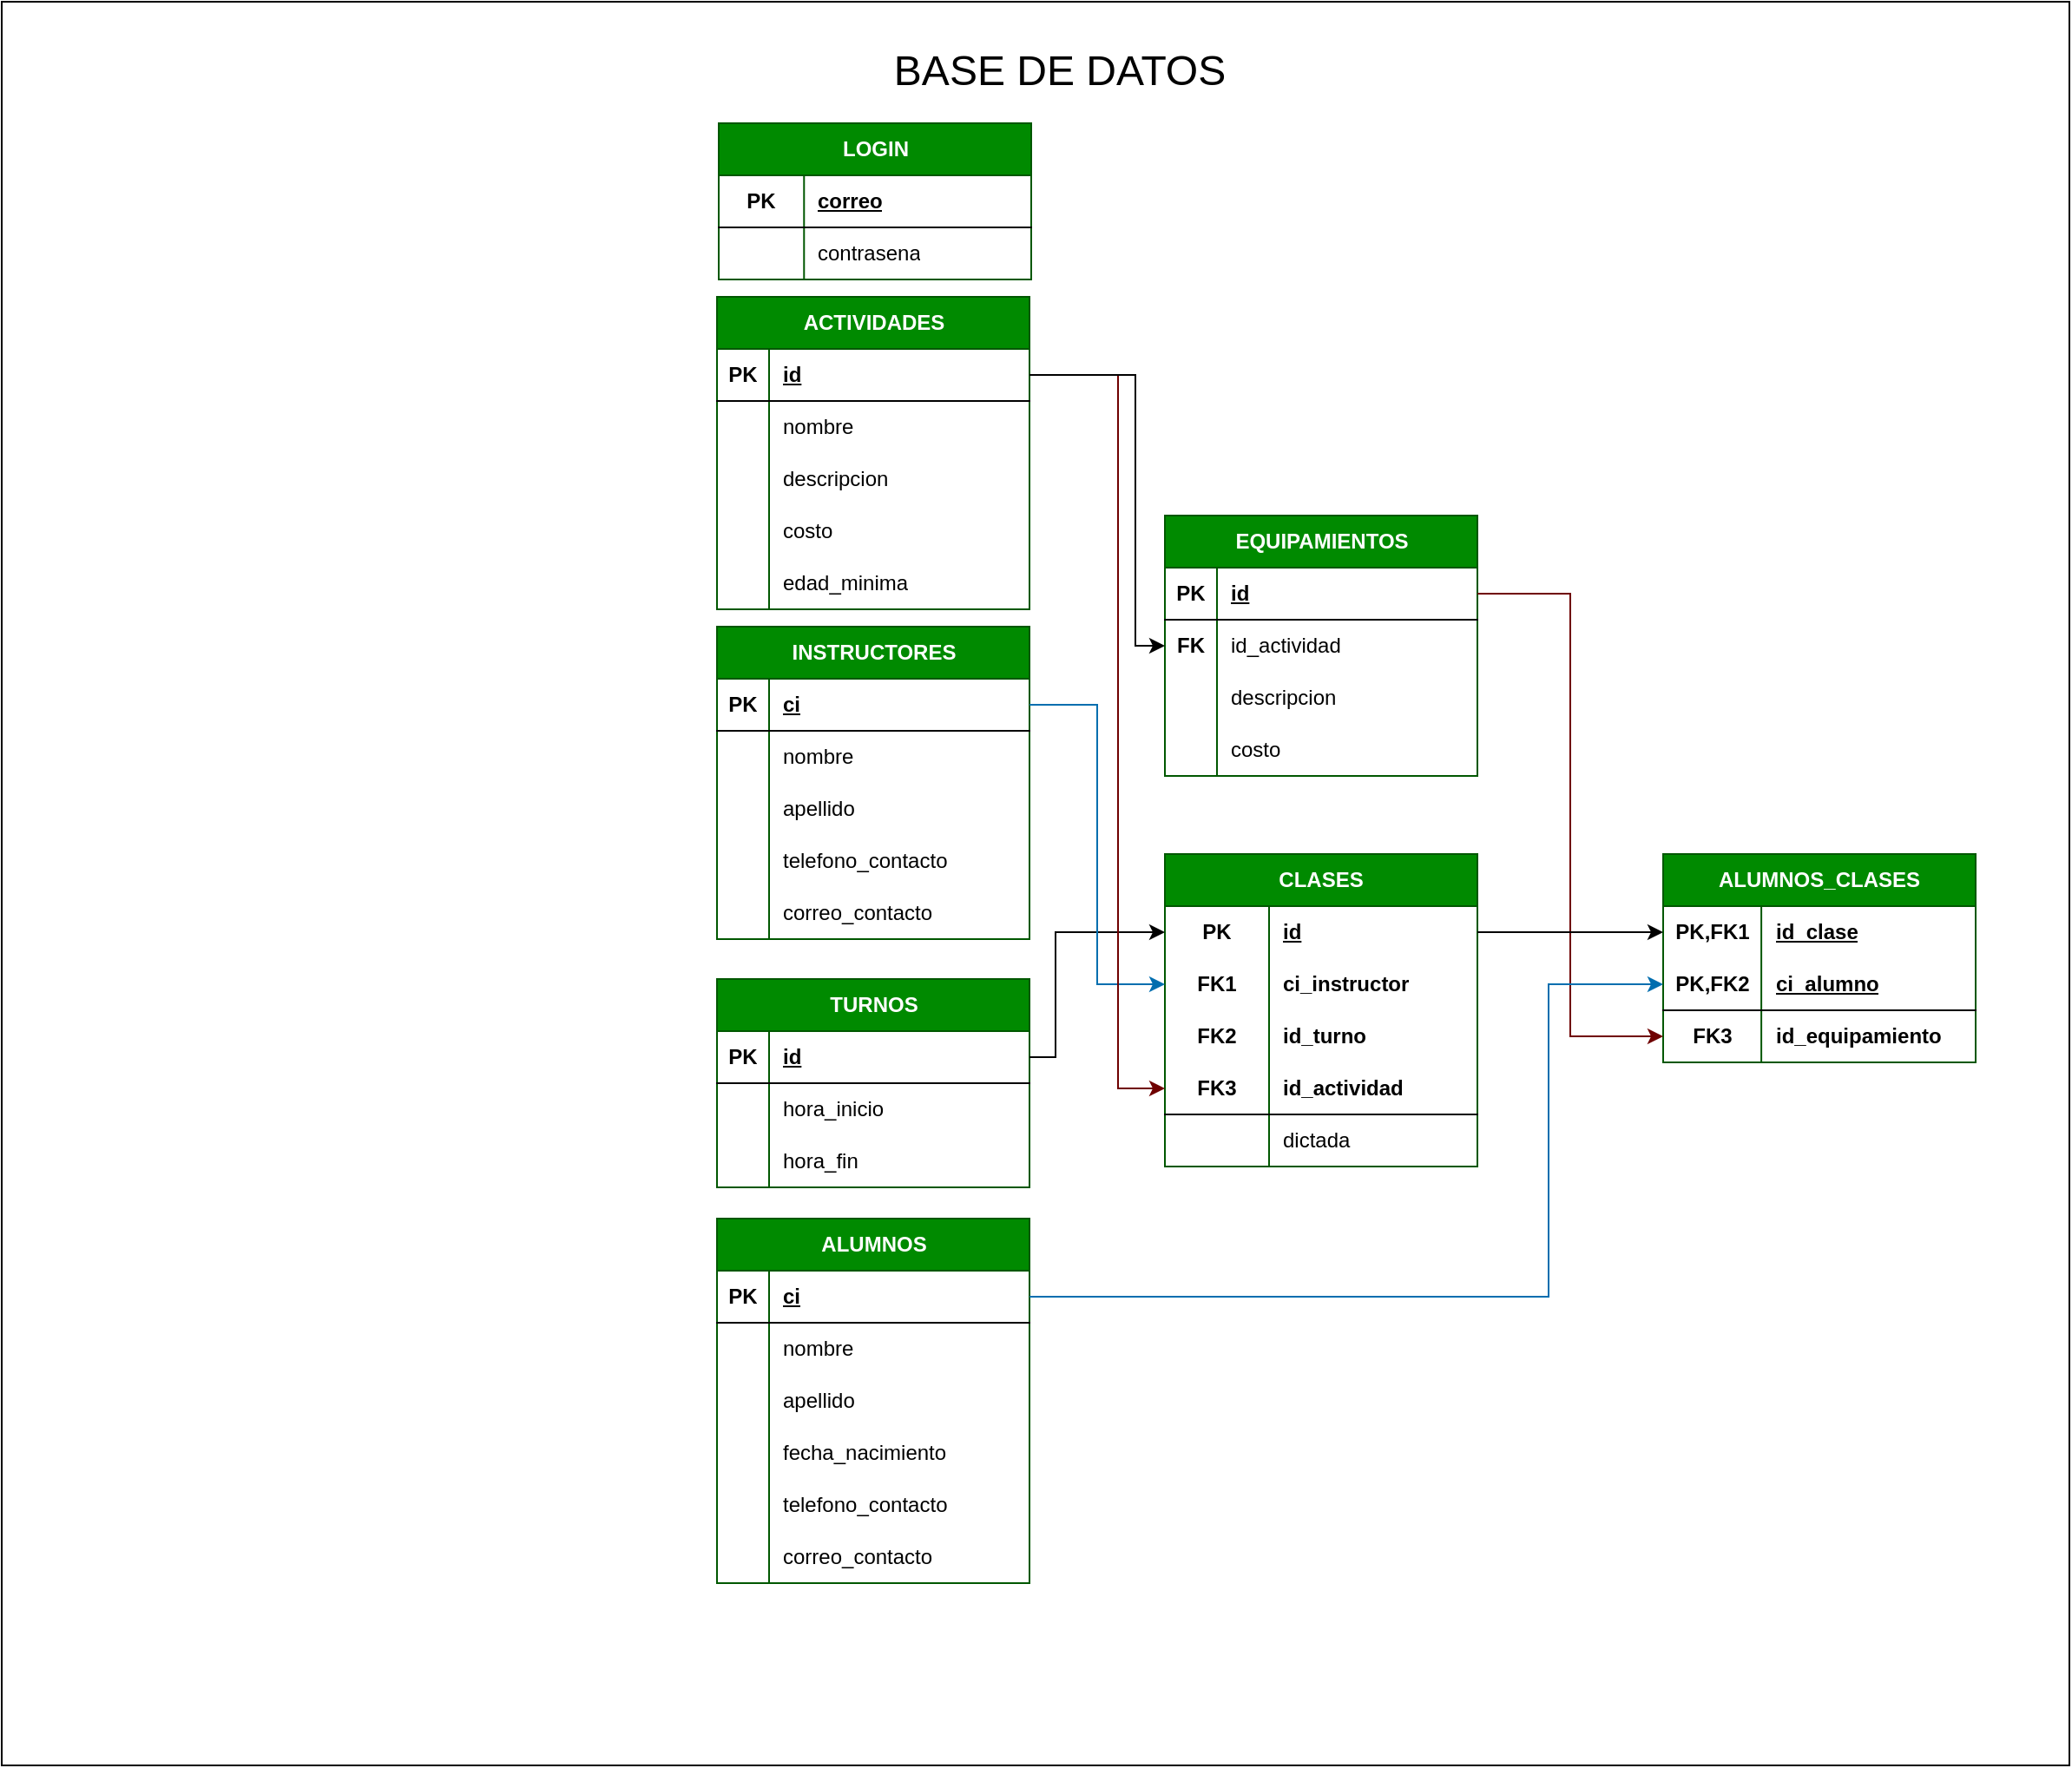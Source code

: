 <mxfile>
    <diagram name="Page-1" id="Xd-5JePIro4uEgL6WjRK">
        <mxGraphModel dx="2088" dy="1680" grid="0" gridSize="10" guides="1" tooltips="1" connect="1" arrows="1" fold="1" page="1" pageScale="1" pageWidth="827" pageHeight="1169" math="0" shadow="0">
            <root>
                <mxCell id="0"/>
                <mxCell id="1" parent="0"/>
                <mxCell id="ANboZR5AWPuxjpUXuJes-180" value="" style="verticalLabelPosition=bottom;verticalAlign=top;html=1;shape=mxgraph.basic.rect;fillColor2=none;strokeWidth=1;size=20;indent=5;fillColor=none;" parent="1" vertex="1">
                    <mxGeometry x="-378" y="-3" width="1191" height="1016" as="geometry"/>
                </mxCell>
                <mxCell id="ANboZR5AWPuxjpUXuJes-2" value="LOGIN" style="shape=table;startSize=30;container=1;collapsible=1;childLayout=tableLayout;fixedRows=1;rowLines=0;fontStyle=1;align=center;resizeLast=1;html=1;labelBackgroundColor=none;fillColor=#008a00;fontColor=#ffffff;strokeColor=#005700;" parent="1" vertex="1">
                    <mxGeometry x="35" y="67" width="180" height="90" as="geometry"/>
                </mxCell>
                <mxCell id="ANboZR5AWPuxjpUXuJes-3" value="" style="shape=tableRow;horizontal=0;startSize=0;swimlaneHead=0;swimlaneBody=0;fillColor=none;collapsible=0;dropTarget=0;points=[[0,0.5],[1,0.5]];portConstraint=eastwest;top=0;left=0;right=0;bottom=1;labelBackgroundColor=none;" parent="ANboZR5AWPuxjpUXuJes-2" vertex="1">
                    <mxGeometry y="30" width="180" height="30" as="geometry"/>
                </mxCell>
                <mxCell id="ANboZR5AWPuxjpUXuJes-4" value="PK" style="shape=partialRectangle;connectable=0;fillColor=none;top=0;left=0;bottom=0;right=0;fontStyle=1;overflow=hidden;whiteSpace=wrap;html=1;labelBackgroundColor=none;" parent="ANboZR5AWPuxjpUXuJes-3" vertex="1">
                    <mxGeometry width="49.141" height="30" as="geometry">
                        <mxRectangle width="49.141" height="30" as="alternateBounds"/>
                    </mxGeometry>
                </mxCell>
                <mxCell id="ANboZR5AWPuxjpUXuJes-5" value="correo" style="shape=partialRectangle;connectable=0;fillColor=none;top=0;left=0;bottom=0;right=0;align=left;spacingLeft=6;fontStyle=5;overflow=hidden;whiteSpace=wrap;html=1;labelBackgroundColor=none;" parent="ANboZR5AWPuxjpUXuJes-3" vertex="1">
                    <mxGeometry x="49.141" width="130.859" height="30" as="geometry">
                        <mxRectangle width="130.859" height="30" as="alternateBounds"/>
                    </mxGeometry>
                </mxCell>
                <mxCell id="ANboZR5AWPuxjpUXuJes-6" value="" style="shape=tableRow;horizontal=0;startSize=0;swimlaneHead=0;swimlaneBody=0;fillColor=none;collapsible=0;dropTarget=0;points=[[0,0.5],[1,0.5]];portConstraint=eastwest;top=0;left=0;right=0;bottom=0;labelBackgroundColor=none;" parent="ANboZR5AWPuxjpUXuJes-2" vertex="1">
                    <mxGeometry y="60" width="180" height="30" as="geometry"/>
                </mxCell>
                <mxCell id="ANboZR5AWPuxjpUXuJes-7" value="" style="shape=partialRectangle;connectable=0;fillColor=none;top=0;left=0;bottom=0;right=0;editable=1;overflow=hidden;whiteSpace=wrap;html=1;labelBackgroundColor=none;" parent="ANboZR5AWPuxjpUXuJes-6" vertex="1">
                    <mxGeometry width="49.141" height="30" as="geometry">
                        <mxRectangle width="49.141" height="30" as="alternateBounds"/>
                    </mxGeometry>
                </mxCell>
                <mxCell id="ANboZR5AWPuxjpUXuJes-8" value="contrasena" style="shape=partialRectangle;connectable=0;fillColor=none;top=0;left=0;bottom=0;right=0;align=left;spacingLeft=6;overflow=hidden;whiteSpace=wrap;html=1;labelBackgroundColor=none;" parent="ANboZR5AWPuxjpUXuJes-6" vertex="1">
                    <mxGeometry x="49.141" width="130.859" height="30" as="geometry">
                        <mxRectangle width="130.859" height="30" as="alternateBounds"/>
                    </mxGeometry>
                </mxCell>
                <mxCell id="ANboZR5AWPuxjpUXuJes-28" value="ACTIVIDADES" style="shape=table;startSize=30;container=1;collapsible=1;childLayout=tableLayout;fixedRows=1;rowLines=0;fontStyle=1;align=center;resizeLast=1;html=1;labelBackgroundColor=none;fillColor=#008a00;fontColor=#ffffff;strokeColor=#005700;" parent="1" vertex="1">
                    <mxGeometry x="34" y="167" width="180" height="180" as="geometry"/>
                </mxCell>
                <mxCell id="ANboZR5AWPuxjpUXuJes-29" value="" style="shape=tableRow;horizontal=0;startSize=0;swimlaneHead=0;swimlaneBody=0;fillColor=none;collapsible=0;dropTarget=0;points=[[0,0.5],[1,0.5]];portConstraint=eastwest;top=0;left=0;right=0;bottom=1;labelBackgroundColor=none;" parent="ANboZR5AWPuxjpUXuJes-28" vertex="1">
                    <mxGeometry y="30" width="180" height="30" as="geometry"/>
                </mxCell>
                <mxCell id="ANboZR5AWPuxjpUXuJes-30" value="PK" style="shape=partialRectangle;connectable=0;fillColor=none;top=0;left=0;bottom=0;right=0;fontStyle=1;overflow=hidden;whiteSpace=wrap;html=1;labelBackgroundColor=none;" parent="ANboZR5AWPuxjpUXuJes-29" vertex="1">
                    <mxGeometry width="30" height="30" as="geometry">
                        <mxRectangle width="30" height="30" as="alternateBounds"/>
                    </mxGeometry>
                </mxCell>
                <mxCell id="ANboZR5AWPuxjpUXuJes-31" value="id" style="shape=partialRectangle;connectable=0;fillColor=none;top=0;left=0;bottom=0;right=0;align=left;spacingLeft=6;fontStyle=5;overflow=hidden;whiteSpace=wrap;html=1;labelBackgroundColor=none;" parent="ANboZR5AWPuxjpUXuJes-29" vertex="1">
                    <mxGeometry x="30" width="150" height="30" as="geometry">
                        <mxRectangle width="150" height="30" as="alternateBounds"/>
                    </mxGeometry>
                </mxCell>
                <mxCell id="17" value="" style="shape=tableRow;horizontal=0;startSize=0;swimlaneHead=0;swimlaneBody=0;fillColor=none;collapsible=0;dropTarget=0;points=[[0,0.5],[1,0.5]];portConstraint=eastwest;top=0;left=0;right=0;bottom=0;labelBackgroundColor=none;" parent="ANboZR5AWPuxjpUXuJes-28" vertex="1">
                    <mxGeometry y="60" width="180" height="30" as="geometry"/>
                </mxCell>
                <mxCell id="18" value="" style="shape=partialRectangle;connectable=0;fillColor=none;top=0;left=0;bottom=0;right=0;editable=1;overflow=hidden;whiteSpace=wrap;html=1;labelBackgroundColor=none;" parent="17" vertex="1">
                    <mxGeometry width="30" height="30" as="geometry">
                        <mxRectangle width="30" height="30" as="alternateBounds"/>
                    </mxGeometry>
                </mxCell>
                <mxCell id="19" value="nombre" style="shape=partialRectangle;connectable=0;fillColor=none;top=0;left=0;bottom=0;right=0;align=left;spacingLeft=6;overflow=hidden;whiteSpace=wrap;html=1;labelBackgroundColor=none;" parent="17" vertex="1">
                    <mxGeometry x="30" width="150" height="30" as="geometry">
                        <mxRectangle width="150" height="30" as="alternateBounds"/>
                    </mxGeometry>
                </mxCell>
                <mxCell id="ANboZR5AWPuxjpUXuJes-32" value="" style="shape=tableRow;horizontal=0;startSize=0;swimlaneHead=0;swimlaneBody=0;fillColor=none;collapsible=0;dropTarget=0;points=[[0,0.5],[1,0.5]];portConstraint=eastwest;top=0;left=0;right=0;bottom=0;labelBackgroundColor=none;" parent="ANboZR5AWPuxjpUXuJes-28" vertex="1">
                    <mxGeometry y="90" width="180" height="30" as="geometry"/>
                </mxCell>
                <mxCell id="ANboZR5AWPuxjpUXuJes-33" value="" style="shape=partialRectangle;connectable=0;fillColor=none;top=0;left=0;bottom=0;right=0;editable=1;overflow=hidden;whiteSpace=wrap;html=1;labelBackgroundColor=none;" parent="ANboZR5AWPuxjpUXuJes-32" vertex="1">
                    <mxGeometry width="30" height="30" as="geometry">
                        <mxRectangle width="30" height="30" as="alternateBounds"/>
                    </mxGeometry>
                </mxCell>
                <mxCell id="ANboZR5AWPuxjpUXuJes-34" value="descripcion&lt;span style=&quot;white-space: pre;&quot;&gt;&#9;&lt;/span&gt;" style="shape=partialRectangle;connectable=0;fillColor=none;top=0;left=0;bottom=0;right=0;align=left;spacingLeft=6;overflow=hidden;whiteSpace=wrap;html=1;labelBackgroundColor=none;" parent="ANboZR5AWPuxjpUXuJes-32" vertex="1">
                    <mxGeometry x="30" width="150" height="30" as="geometry">
                        <mxRectangle width="150" height="30" as="alternateBounds"/>
                    </mxGeometry>
                </mxCell>
                <mxCell id="ANboZR5AWPuxjpUXuJes-35" value="" style="shape=tableRow;horizontal=0;startSize=0;swimlaneHead=0;swimlaneBody=0;fillColor=none;collapsible=0;dropTarget=0;points=[[0,0.5],[1,0.5]];portConstraint=eastwest;top=0;left=0;right=0;bottom=0;labelBackgroundColor=none;" parent="ANboZR5AWPuxjpUXuJes-28" vertex="1">
                    <mxGeometry y="120" width="180" height="30" as="geometry"/>
                </mxCell>
                <mxCell id="ANboZR5AWPuxjpUXuJes-36" value="" style="shape=partialRectangle;connectable=0;fillColor=none;top=0;left=0;bottom=0;right=0;editable=1;overflow=hidden;whiteSpace=wrap;html=1;labelBackgroundColor=none;" parent="ANboZR5AWPuxjpUXuJes-35" vertex="1">
                    <mxGeometry width="30" height="30" as="geometry">
                        <mxRectangle width="30" height="30" as="alternateBounds"/>
                    </mxGeometry>
                </mxCell>
                <mxCell id="ANboZR5AWPuxjpUXuJes-37" value="costo" style="shape=partialRectangle;connectable=0;fillColor=none;top=0;left=0;bottom=0;right=0;align=left;spacingLeft=6;overflow=hidden;whiteSpace=wrap;html=1;labelBackgroundColor=none;" parent="ANboZR5AWPuxjpUXuJes-35" vertex="1">
                    <mxGeometry x="30" width="150" height="30" as="geometry">
                        <mxRectangle width="150" height="30" as="alternateBounds"/>
                    </mxGeometry>
                </mxCell>
                <mxCell id="ANboZR5AWPuxjpUXuJes-139" style="shape=tableRow;horizontal=0;startSize=0;swimlaneHead=0;swimlaneBody=0;fillColor=none;collapsible=0;dropTarget=0;points=[[0,0.5],[1,0.5]];portConstraint=eastwest;top=0;left=0;right=0;bottom=0;labelBackgroundColor=none;" parent="ANboZR5AWPuxjpUXuJes-28" vertex="1">
                    <mxGeometry y="150" width="180" height="30" as="geometry"/>
                </mxCell>
                <mxCell id="ANboZR5AWPuxjpUXuJes-140" style="shape=partialRectangle;connectable=0;fillColor=none;top=0;left=0;bottom=0;right=0;editable=1;overflow=hidden;whiteSpace=wrap;html=1;labelBackgroundColor=none;" parent="ANboZR5AWPuxjpUXuJes-139" vertex="1">
                    <mxGeometry width="30" height="30" as="geometry">
                        <mxRectangle width="30" height="30" as="alternateBounds"/>
                    </mxGeometry>
                </mxCell>
                <mxCell id="ANboZR5AWPuxjpUXuJes-141" value="edad_minima" style="shape=partialRectangle;connectable=0;fillColor=none;top=0;left=0;bottom=0;right=0;align=left;spacingLeft=6;overflow=hidden;whiteSpace=wrap;html=1;labelBackgroundColor=none;" parent="ANboZR5AWPuxjpUXuJes-139" vertex="1">
                    <mxGeometry x="30" width="150" height="30" as="geometry">
                        <mxRectangle width="150" height="30" as="alternateBounds"/>
                    </mxGeometry>
                </mxCell>
                <mxCell id="ANboZR5AWPuxjpUXuJes-41" value="EQUIPAMIENTOS" style="shape=table;startSize=30;container=1;collapsible=1;childLayout=tableLayout;fixedRows=1;rowLines=0;fontStyle=1;align=center;resizeLast=1;html=1;labelBackgroundColor=none;fillColor=#008a00;fontColor=#ffffff;strokeColor=#005700;" parent="1" vertex="1">
                    <mxGeometry x="292" y="293" width="180" height="150" as="geometry"/>
                </mxCell>
                <mxCell id="ANboZR5AWPuxjpUXuJes-42" value="" style="shape=tableRow;horizontal=0;startSize=0;swimlaneHead=0;swimlaneBody=0;fillColor=none;collapsible=0;dropTarget=0;points=[[0,0.5],[1,0.5]];portConstraint=eastwest;top=0;left=0;right=0;bottom=1;labelBackgroundColor=none;" parent="ANboZR5AWPuxjpUXuJes-41" vertex="1">
                    <mxGeometry y="30" width="180" height="30" as="geometry"/>
                </mxCell>
                <mxCell id="ANboZR5AWPuxjpUXuJes-43" value="PK" style="shape=partialRectangle;connectable=0;fillColor=none;top=0;left=0;bottom=0;right=0;fontStyle=1;overflow=hidden;whiteSpace=wrap;html=1;labelBackgroundColor=none;" parent="ANboZR5AWPuxjpUXuJes-42" vertex="1">
                    <mxGeometry width="30" height="30" as="geometry">
                        <mxRectangle width="30" height="30" as="alternateBounds"/>
                    </mxGeometry>
                </mxCell>
                <mxCell id="ANboZR5AWPuxjpUXuJes-44" value="id" style="shape=partialRectangle;connectable=0;fillColor=none;top=0;left=0;bottom=0;right=0;align=left;spacingLeft=6;fontStyle=5;overflow=hidden;whiteSpace=wrap;html=1;labelBackgroundColor=none;" parent="ANboZR5AWPuxjpUXuJes-42" vertex="1">
                    <mxGeometry x="30" width="150" height="30" as="geometry">
                        <mxRectangle width="150" height="30" as="alternateBounds"/>
                    </mxGeometry>
                </mxCell>
                <mxCell id="ANboZR5AWPuxjpUXuJes-45" value="" style="shape=tableRow;horizontal=0;startSize=0;swimlaneHead=0;swimlaneBody=0;fillColor=none;collapsible=0;dropTarget=0;points=[[0,0.5],[1,0.5]];portConstraint=eastwest;top=0;left=0;right=0;bottom=0;labelBackgroundColor=none;" parent="ANboZR5AWPuxjpUXuJes-41" vertex="1">
                    <mxGeometry y="60" width="180" height="30" as="geometry"/>
                </mxCell>
                <mxCell id="ANboZR5AWPuxjpUXuJes-46" value="&lt;b&gt;FK&lt;/b&gt;" style="shape=partialRectangle;connectable=0;fillColor=none;top=0;left=0;bottom=0;right=0;editable=1;overflow=hidden;whiteSpace=wrap;html=1;labelBackgroundColor=none;" parent="ANboZR5AWPuxjpUXuJes-45" vertex="1">
                    <mxGeometry width="30" height="30" as="geometry">
                        <mxRectangle width="30" height="30" as="alternateBounds"/>
                    </mxGeometry>
                </mxCell>
                <mxCell id="ANboZR5AWPuxjpUXuJes-47" value="id_actividad" style="shape=partialRectangle;connectable=0;fillColor=none;top=0;left=0;bottom=0;right=0;align=left;spacingLeft=6;overflow=hidden;whiteSpace=wrap;html=1;perimeterSpacing=0;labelBackgroundColor=none;" parent="ANboZR5AWPuxjpUXuJes-45" vertex="1">
                    <mxGeometry x="30" width="150" height="30" as="geometry">
                        <mxRectangle width="150" height="30" as="alternateBounds"/>
                    </mxGeometry>
                </mxCell>
                <mxCell id="ANboZR5AWPuxjpUXuJes-48" value="" style="shape=tableRow;horizontal=0;startSize=0;swimlaneHead=0;swimlaneBody=0;fillColor=none;collapsible=0;dropTarget=0;points=[[0,0.5],[1,0.5]];portConstraint=eastwest;top=0;left=0;right=0;bottom=0;labelBackgroundColor=none;" parent="ANboZR5AWPuxjpUXuJes-41" vertex="1">
                    <mxGeometry y="90" width="180" height="30" as="geometry"/>
                </mxCell>
                <mxCell id="ANboZR5AWPuxjpUXuJes-49" value="" style="shape=partialRectangle;connectable=0;fillColor=none;top=0;left=0;bottom=0;right=0;editable=1;overflow=hidden;whiteSpace=wrap;html=1;labelBackgroundColor=none;" parent="ANboZR5AWPuxjpUXuJes-48" vertex="1">
                    <mxGeometry width="30" height="30" as="geometry">
                        <mxRectangle width="30" height="30" as="alternateBounds"/>
                    </mxGeometry>
                </mxCell>
                <mxCell id="ANboZR5AWPuxjpUXuJes-50" value="descripcion" style="shape=partialRectangle;connectable=0;fillColor=none;top=0;left=0;bottom=0;right=0;align=left;spacingLeft=6;overflow=hidden;whiteSpace=wrap;html=1;labelBackgroundColor=none;" parent="ANboZR5AWPuxjpUXuJes-48" vertex="1">
                    <mxGeometry x="30" width="150" height="30" as="geometry">
                        <mxRectangle width="150" height="30" as="alternateBounds"/>
                    </mxGeometry>
                </mxCell>
                <mxCell id="ANboZR5AWPuxjpUXuJes-51" value="" style="shape=tableRow;horizontal=0;startSize=0;swimlaneHead=0;swimlaneBody=0;fillColor=none;collapsible=0;dropTarget=0;points=[[0,0.5],[1,0.5]];portConstraint=eastwest;top=0;left=0;right=0;bottom=0;labelBackgroundColor=none;" parent="ANboZR5AWPuxjpUXuJes-41" vertex="1">
                    <mxGeometry y="120" width="180" height="30" as="geometry"/>
                </mxCell>
                <mxCell id="ANboZR5AWPuxjpUXuJes-52" value="" style="shape=partialRectangle;connectable=0;fillColor=none;top=0;left=0;bottom=0;right=0;editable=1;overflow=hidden;whiteSpace=wrap;html=1;labelBackgroundColor=none;" parent="ANboZR5AWPuxjpUXuJes-51" vertex="1">
                    <mxGeometry width="30" height="30" as="geometry">
                        <mxRectangle width="30" height="30" as="alternateBounds"/>
                    </mxGeometry>
                </mxCell>
                <mxCell id="ANboZR5AWPuxjpUXuJes-53" value="costo" style="shape=partialRectangle;connectable=0;fillColor=none;top=0;left=0;bottom=0;right=0;align=left;spacingLeft=6;overflow=hidden;whiteSpace=wrap;html=1;labelBackgroundColor=none;" parent="ANboZR5AWPuxjpUXuJes-51" vertex="1">
                    <mxGeometry x="30" width="150" height="30" as="geometry">
                        <mxRectangle width="150" height="30" as="alternateBounds"/>
                    </mxGeometry>
                </mxCell>
                <mxCell id="ANboZR5AWPuxjpUXuJes-56" value="INSTRUCTORES" style="shape=table;startSize=30;container=1;collapsible=1;childLayout=tableLayout;fixedRows=1;rowLines=0;fontStyle=1;align=center;resizeLast=1;html=1;labelBackgroundColor=none;fillColor=#008a00;fontColor=#ffffff;strokeColor=#005700;" parent="1" vertex="1">
                    <mxGeometry x="34" y="357" width="180" height="180" as="geometry"/>
                </mxCell>
                <mxCell id="ANboZR5AWPuxjpUXuJes-57" value="" style="shape=tableRow;horizontal=0;startSize=0;swimlaneHead=0;swimlaneBody=0;fillColor=none;collapsible=0;dropTarget=0;points=[[0,0.5],[1,0.5]];portConstraint=eastwest;top=0;left=0;right=0;bottom=1;labelBackgroundColor=none;" parent="ANboZR5AWPuxjpUXuJes-56" vertex="1">
                    <mxGeometry y="30" width="180" height="30" as="geometry"/>
                </mxCell>
                <mxCell id="ANboZR5AWPuxjpUXuJes-58" value="PK" style="shape=partialRectangle;connectable=0;fillColor=none;top=0;left=0;bottom=0;right=0;fontStyle=1;overflow=hidden;whiteSpace=wrap;html=1;labelBackgroundColor=none;" parent="ANboZR5AWPuxjpUXuJes-57" vertex="1">
                    <mxGeometry width="30" height="30" as="geometry">
                        <mxRectangle width="30" height="30" as="alternateBounds"/>
                    </mxGeometry>
                </mxCell>
                <mxCell id="ANboZR5AWPuxjpUXuJes-59" value="ci" style="shape=partialRectangle;connectable=0;fillColor=none;top=0;left=0;bottom=0;right=0;align=left;spacingLeft=6;fontStyle=5;overflow=hidden;whiteSpace=wrap;html=1;labelBackgroundColor=none;" parent="ANboZR5AWPuxjpUXuJes-57" vertex="1">
                    <mxGeometry x="30" width="150" height="30" as="geometry">
                        <mxRectangle width="150" height="30" as="alternateBounds"/>
                    </mxGeometry>
                </mxCell>
                <mxCell id="ANboZR5AWPuxjpUXuJes-60" value="" style="shape=tableRow;horizontal=0;startSize=0;swimlaneHead=0;swimlaneBody=0;fillColor=none;collapsible=0;dropTarget=0;points=[[0,0.5],[1,0.5]];portConstraint=eastwest;top=0;left=0;right=0;bottom=0;labelBackgroundColor=none;" parent="ANboZR5AWPuxjpUXuJes-56" vertex="1">
                    <mxGeometry y="60" width="180" height="30" as="geometry"/>
                </mxCell>
                <mxCell id="ANboZR5AWPuxjpUXuJes-61" value="" style="shape=partialRectangle;connectable=0;fillColor=none;top=0;left=0;bottom=0;right=0;editable=1;overflow=hidden;whiteSpace=wrap;html=1;labelBackgroundColor=none;" parent="ANboZR5AWPuxjpUXuJes-60" vertex="1">
                    <mxGeometry width="30" height="30" as="geometry">
                        <mxRectangle width="30" height="30" as="alternateBounds"/>
                    </mxGeometry>
                </mxCell>
                <mxCell id="ANboZR5AWPuxjpUXuJes-62" value="nombre" style="shape=partialRectangle;connectable=0;fillColor=none;top=0;left=0;bottom=0;right=0;align=left;spacingLeft=6;overflow=hidden;whiteSpace=wrap;html=1;labelBackgroundColor=none;" parent="ANboZR5AWPuxjpUXuJes-60" vertex="1">
                    <mxGeometry x="30" width="150" height="30" as="geometry">
                        <mxRectangle width="150" height="30" as="alternateBounds"/>
                    </mxGeometry>
                </mxCell>
                <mxCell id="ANboZR5AWPuxjpUXuJes-63" value="" style="shape=tableRow;horizontal=0;startSize=0;swimlaneHead=0;swimlaneBody=0;fillColor=none;collapsible=0;dropTarget=0;points=[[0,0.5],[1,0.5]];portConstraint=eastwest;top=0;left=0;right=0;bottom=0;labelBackgroundColor=none;" parent="ANboZR5AWPuxjpUXuJes-56" vertex="1">
                    <mxGeometry y="90" width="180" height="30" as="geometry"/>
                </mxCell>
                <mxCell id="ANboZR5AWPuxjpUXuJes-64" value="" style="shape=partialRectangle;connectable=0;fillColor=none;top=0;left=0;bottom=0;right=0;editable=1;overflow=hidden;whiteSpace=wrap;html=1;labelBackgroundColor=none;" parent="ANboZR5AWPuxjpUXuJes-63" vertex="1">
                    <mxGeometry width="30" height="30" as="geometry">
                        <mxRectangle width="30" height="30" as="alternateBounds"/>
                    </mxGeometry>
                </mxCell>
                <mxCell id="ANboZR5AWPuxjpUXuJes-65" value="apellido" style="shape=partialRectangle;connectable=0;fillColor=none;top=0;left=0;bottom=0;right=0;align=left;spacingLeft=6;overflow=hidden;whiteSpace=wrap;html=1;labelBackgroundColor=none;" parent="ANboZR5AWPuxjpUXuJes-63" vertex="1">
                    <mxGeometry x="30" width="150" height="30" as="geometry">
                        <mxRectangle width="150" height="30" as="alternateBounds"/>
                    </mxGeometry>
                </mxCell>
                <mxCell id="8" value="" style="shape=tableRow;horizontal=0;startSize=0;swimlaneHead=0;swimlaneBody=0;fillColor=none;collapsible=0;dropTarget=0;points=[[0,0.5],[1,0.5]];portConstraint=eastwest;top=0;left=0;right=0;bottom=0;labelBackgroundColor=none;" parent="ANboZR5AWPuxjpUXuJes-56" vertex="1">
                    <mxGeometry y="120" width="180" height="30" as="geometry"/>
                </mxCell>
                <mxCell id="9" value="" style="shape=partialRectangle;connectable=0;fillColor=none;top=0;left=0;bottom=0;right=0;editable=1;overflow=hidden;whiteSpace=wrap;html=1;labelBackgroundColor=none;" parent="8" vertex="1">
                    <mxGeometry width="30" height="30" as="geometry">
                        <mxRectangle width="30" height="30" as="alternateBounds"/>
                    </mxGeometry>
                </mxCell>
                <mxCell id="10" value="telefono_contacto" style="shape=partialRectangle;connectable=0;fillColor=none;top=0;left=0;bottom=0;right=0;align=left;spacingLeft=6;overflow=hidden;whiteSpace=wrap;html=1;labelBackgroundColor=none;" parent="8" vertex="1">
                    <mxGeometry x="30" width="150" height="30" as="geometry">
                        <mxRectangle width="150" height="30" as="alternateBounds"/>
                    </mxGeometry>
                </mxCell>
                <mxCell id="11" value="" style="shape=tableRow;horizontal=0;startSize=0;swimlaneHead=0;swimlaneBody=0;fillColor=none;collapsible=0;dropTarget=0;points=[[0,0.5],[1,0.5]];portConstraint=eastwest;top=0;left=0;right=0;bottom=0;labelBackgroundColor=none;" parent="ANboZR5AWPuxjpUXuJes-56" vertex="1">
                    <mxGeometry y="150" width="180" height="30" as="geometry"/>
                </mxCell>
                <mxCell id="12" value="" style="shape=partialRectangle;connectable=0;fillColor=none;top=0;left=0;bottom=0;right=0;editable=1;overflow=hidden;whiteSpace=wrap;html=1;labelBackgroundColor=none;" parent="11" vertex="1">
                    <mxGeometry width="30" height="30" as="geometry">
                        <mxRectangle width="30" height="30" as="alternateBounds"/>
                    </mxGeometry>
                </mxCell>
                <mxCell id="13" value="correo_contacto" style="shape=partialRectangle;connectable=0;fillColor=none;top=0;left=0;bottom=0;right=0;align=left;spacingLeft=6;overflow=hidden;whiteSpace=wrap;html=1;labelBackgroundColor=none;" parent="11" vertex="1">
                    <mxGeometry x="30" width="150" height="30" as="geometry">
                        <mxRectangle width="150" height="30" as="alternateBounds"/>
                    </mxGeometry>
                </mxCell>
                <mxCell id="ANboZR5AWPuxjpUXuJes-69" value="TURNOS" style="shape=table;startSize=30;container=1;collapsible=1;childLayout=tableLayout;fixedRows=1;rowLines=0;fontStyle=1;align=center;resizeLast=1;html=1;labelBackgroundColor=none;fillColor=#008a00;fontColor=#ffffff;strokeColor=#005700;" parent="1" vertex="1">
                    <mxGeometry x="34" y="560" width="180" height="120" as="geometry"/>
                </mxCell>
                <mxCell id="ANboZR5AWPuxjpUXuJes-70" value="" style="shape=tableRow;horizontal=0;startSize=0;swimlaneHead=0;swimlaneBody=0;fillColor=none;collapsible=0;dropTarget=0;points=[[0,0.5],[1,0.5]];portConstraint=eastwest;top=0;left=0;right=0;bottom=1;labelBackgroundColor=none;" parent="ANboZR5AWPuxjpUXuJes-69" vertex="1">
                    <mxGeometry y="30" width="180" height="30" as="geometry"/>
                </mxCell>
                <mxCell id="ANboZR5AWPuxjpUXuJes-71" value="PK" style="shape=partialRectangle;connectable=0;fillColor=none;top=0;left=0;bottom=0;right=0;fontStyle=1;overflow=hidden;whiteSpace=wrap;html=1;labelBackgroundColor=none;" parent="ANboZR5AWPuxjpUXuJes-70" vertex="1">
                    <mxGeometry width="30" height="30" as="geometry">
                        <mxRectangle width="30" height="30" as="alternateBounds"/>
                    </mxGeometry>
                </mxCell>
                <mxCell id="ANboZR5AWPuxjpUXuJes-72" value="id" style="shape=partialRectangle;connectable=0;fillColor=none;top=0;left=0;bottom=0;right=0;align=left;spacingLeft=6;fontStyle=5;overflow=hidden;whiteSpace=wrap;html=1;labelBackgroundColor=none;" parent="ANboZR5AWPuxjpUXuJes-70" vertex="1">
                    <mxGeometry x="30" width="150" height="30" as="geometry">
                        <mxRectangle width="150" height="30" as="alternateBounds"/>
                    </mxGeometry>
                </mxCell>
                <mxCell id="ANboZR5AWPuxjpUXuJes-73" value="" style="shape=tableRow;horizontal=0;startSize=0;swimlaneHead=0;swimlaneBody=0;fillColor=none;collapsible=0;dropTarget=0;points=[[0,0.5],[1,0.5]];portConstraint=eastwest;top=0;left=0;right=0;bottom=0;labelBackgroundColor=none;" parent="ANboZR5AWPuxjpUXuJes-69" vertex="1">
                    <mxGeometry y="60" width="180" height="30" as="geometry"/>
                </mxCell>
                <mxCell id="ANboZR5AWPuxjpUXuJes-74" value="" style="shape=partialRectangle;connectable=0;fillColor=none;top=0;left=0;bottom=0;right=0;editable=1;overflow=hidden;whiteSpace=wrap;html=1;labelBackgroundColor=none;" parent="ANboZR5AWPuxjpUXuJes-73" vertex="1">
                    <mxGeometry width="30" height="30" as="geometry">
                        <mxRectangle width="30" height="30" as="alternateBounds"/>
                    </mxGeometry>
                </mxCell>
                <mxCell id="ANboZR5AWPuxjpUXuJes-75" value="hora_inicio" style="shape=partialRectangle;connectable=0;fillColor=none;top=0;left=0;bottom=0;right=0;align=left;spacingLeft=6;overflow=hidden;whiteSpace=wrap;html=1;labelBackgroundColor=none;" parent="ANboZR5AWPuxjpUXuJes-73" vertex="1">
                    <mxGeometry x="30" width="150" height="30" as="geometry">
                        <mxRectangle width="150" height="30" as="alternateBounds"/>
                    </mxGeometry>
                </mxCell>
                <mxCell id="ANboZR5AWPuxjpUXuJes-76" value="" style="shape=tableRow;horizontal=0;startSize=0;swimlaneHead=0;swimlaneBody=0;fillColor=none;collapsible=0;dropTarget=0;points=[[0,0.5],[1,0.5]];portConstraint=eastwest;top=0;left=0;right=0;bottom=0;labelBackgroundColor=none;" parent="ANboZR5AWPuxjpUXuJes-69" vertex="1">
                    <mxGeometry y="90" width="180" height="30" as="geometry"/>
                </mxCell>
                <mxCell id="ANboZR5AWPuxjpUXuJes-77" value="" style="shape=partialRectangle;connectable=0;fillColor=none;top=0;left=0;bottom=0;right=0;editable=1;overflow=hidden;whiteSpace=wrap;html=1;labelBackgroundColor=none;" parent="ANboZR5AWPuxjpUXuJes-76" vertex="1">
                    <mxGeometry width="30" height="30" as="geometry">
                        <mxRectangle width="30" height="30" as="alternateBounds"/>
                    </mxGeometry>
                </mxCell>
                <mxCell id="ANboZR5AWPuxjpUXuJes-78" value="hora_fin" style="shape=partialRectangle;connectable=0;fillColor=none;top=0;left=0;bottom=0;right=0;align=left;spacingLeft=6;overflow=hidden;whiteSpace=wrap;html=1;labelBackgroundColor=none;" parent="ANboZR5AWPuxjpUXuJes-76" vertex="1">
                    <mxGeometry x="30" width="150" height="30" as="geometry">
                        <mxRectangle width="150" height="30" as="alternateBounds"/>
                    </mxGeometry>
                </mxCell>
                <mxCell id="ANboZR5AWPuxjpUXuJes-82" value="ALUMNOS" style="shape=table;startSize=30;container=1;collapsible=1;childLayout=tableLayout;fixedRows=1;rowLines=0;fontStyle=1;align=center;resizeLast=1;html=1;labelBackgroundColor=none;fillColor=#008a00;fontColor=#ffffff;strokeColor=#005700;" parent="1" vertex="1">
                    <mxGeometry x="34" y="698" width="180" height="210" as="geometry"/>
                </mxCell>
                <mxCell id="ANboZR5AWPuxjpUXuJes-83" value="" style="shape=tableRow;horizontal=0;startSize=0;swimlaneHead=0;swimlaneBody=0;fillColor=none;collapsible=0;dropTarget=0;points=[[0,0.5],[1,0.5]];portConstraint=eastwest;top=0;left=0;right=0;bottom=1;labelBackgroundColor=none;" parent="ANboZR5AWPuxjpUXuJes-82" vertex="1">
                    <mxGeometry y="30" width="180" height="30" as="geometry"/>
                </mxCell>
                <mxCell id="ANboZR5AWPuxjpUXuJes-84" value="PK" style="shape=partialRectangle;connectable=0;fillColor=none;top=0;left=0;bottom=0;right=0;fontStyle=1;overflow=hidden;whiteSpace=wrap;html=1;labelBackgroundColor=none;" parent="ANboZR5AWPuxjpUXuJes-83" vertex="1">
                    <mxGeometry width="30" height="30" as="geometry">
                        <mxRectangle width="30" height="30" as="alternateBounds"/>
                    </mxGeometry>
                </mxCell>
                <mxCell id="ANboZR5AWPuxjpUXuJes-85" value="ci" style="shape=partialRectangle;connectable=0;fillColor=none;top=0;left=0;bottom=0;right=0;align=left;spacingLeft=6;fontStyle=5;overflow=hidden;whiteSpace=wrap;html=1;labelBackgroundColor=none;" parent="ANboZR5AWPuxjpUXuJes-83" vertex="1">
                    <mxGeometry x="30" width="150" height="30" as="geometry">
                        <mxRectangle width="150" height="30" as="alternateBounds"/>
                    </mxGeometry>
                </mxCell>
                <mxCell id="ANboZR5AWPuxjpUXuJes-86" value="" style="shape=tableRow;horizontal=0;startSize=0;swimlaneHead=0;swimlaneBody=0;fillColor=none;collapsible=0;dropTarget=0;points=[[0,0.5],[1,0.5]];portConstraint=eastwest;top=0;left=0;right=0;bottom=0;labelBackgroundColor=none;" parent="ANboZR5AWPuxjpUXuJes-82" vertex="1">
                    <mxGeometry y="60" width="180" height="30" as="geometry"/>
                </mxCell>
                <mxCell id="ANboZR5AWPuxjpUXuJes-87" value="" style="shape=partialRectangle;connectable=0;fillColor=none;top=0;left=0;bottom=0;right=0;editable=1;overflow=hidden;whiteSpace=wrap;html=1;labelBackgroundColor=none;" parent="ANboZR5AWPuxjpUXuJes-86" vertex="1">
                    <mxGeometry width="30" height="30" as="geometry">
                        <mxRectangle width="30" height="30" as="alternateBounds"/>
                    </mxGeometry>
                </mxCell>
                <mxCell id="ANboZR5AWPuxjpUXuJes-88" value="nombre" style="shape=partialRectangle;connectable=0;fillColor=none;top=0;left=0;bottom=0;right=0;align=left;spacingLeft=6;overflow=hidden;whiteSpace=wrap;html=1;labelBackgroundColor=none;" parent="ANboZR5AWPuxjpUXuJes-86" vertex="1">
                    <mxGeometry x="30" width="150" height="30" as="geometry">
                        <mxRectangle width="150" height="30" as="alternateBounds"/>
                    </mxGeometry>
                </mxCell>
                <mxCell id="ANboZR5AWPuxjpUXuJes-89" value="" style="shape=tableRow;horizontal=0;startSize=0;swimlaneHead=0;swimlaneBody=0;fillColor=none;collapsible=0;dropTarget=0;points=[[0,0.5],[1,0.5]];portConstraint=eastwest;top=0;left=0;right=0;bottom=0;labelBackgroundColor=none;" parent="ANboZR5AWPuxjpUXuJes-82" vertex="1">
                    <mxGeometry y="90" width="180" height="30" as="geometry"/>
                </mxCell>
                <mxCell id="ANboZR5AWPuxjpUXuJes-90" value="" style="shape=partialRectangle;connectable=0;fillColor=none;top=0;left=0;bottom=0;right=0;editable=1;overflow=hidden;whiteSpace=wrap;html=1;labelBackgroundColor=none;" parent="ANboZR5AWPuxjpUXuJes-89" vertex="1">
                    <mxGeometry width="30" height="30" as="geometry">
                        <mxRectangle width="30" height="30" as="alternateBounds"/>
                    </mxGeometry>
                </mxCell>
                <mxCell id="ANboZR5AWPuxjpUXuJes-91" value="apellido" style="shape=partialRectangle;connectable=0;fillColor=none;top=0;left=0;bottom=0;right=0;align=left;spacingLeft=6;overflow=hidden;whiteSpace=wrap;html=1;labelBackgroundColor=none;" parent="ANboZR5AWPuxjpUXuJes-89" vertex="1">
                    <mxGeometry x="30" width="150" height="30" as="geometry">
                        <mxRectangle width="150" height="30" as="alternateBounds"/>
                    </mxGeometry>
                </mxCell>
                <mxCell id="ANboZR5AWPuxjpUXuJes-92" value="" style="shape=tableRow;horizontal=0;startSize=0;swimlaneHead=0;swimlaneBody=0;fillColor=none;collapsible=0;dropTarget=0;points=[[0,0.5],[1,0.5]];portConstraint=eastwest;top=0;left=0;right=0;bottom=0;labelBackgroundColor=none;" parent="ANboZR5AWPuxjpUXuJes-82" vertex="1">
                    <mxGeometry y="120" width="180" height="30" as="geometry"/>
                </mxCell>
                <mxCell id="ANboZR5AWPuxjpUXuJes-93" value="" style="shape=partialRectangle;connectable=0;fillColor=none;top=0;left=0;bottom=0;right=0;editable=1;overflow=hidden;whiteSpace=wrap;html=1;labelBackgroundColor=none;" parent="ANboZR5AWPuxjpUXuJes-92" vertex="1">
                    <mxGeometry width="30" height="30" as="geometry">
                        <mxRectangle width="30" height="30" as="alternateBounds"/>
                    </mxGeometry>
                </mxCell>
                <mxCell id="ANboZR5AWPuxjpUXuJes-94" value="fecha_nacimiento" style="shape=partialRectangle;connectable=0;fillColor=none;top=0;left=0;bottom=0;right=0;align=left;spacingLeft=6;overflow=hidden;whiteSpace=wrap;html=1;labelBackgroundColor=none;" parent="ANboZR5AWPuxjpUXuJes-92" vertex="1">
                    <mxGeometry x="30" width="150" height="30" as="geometry">
                        <mxRectangle width="150" height="30" as="alternateBounds"/>
                    </mxGeometry>
                </mxCell>
                <mxCell id="2" value="" style="shape=tableRow;horizontal=0;startSize=0;swimlaneHead=0;swimlaneBody=0;fillColor=none;collapsible=0;dropTarget=0;points=[[0,0.5],[1,0.5]];portConstraint=eastwest;top=0;left=0;right=0;bottom=0;labelBackgroundColor=none;" parent="ANboZR5AWPuxjpUXuJes-82" vertex="1">
                    <mxGeometry y="150" width="180" height="30" as="geometry"/>
                </mxCell>
                <mxCell id="3" value="" style="shape=partialRectangle;connectable=0;fillColor=none;top=0;left=0;bottom=0;right=0;editable=1;overflow=hidden;whiteSpace=wrap;html=1;labelBackgroundColor=none;" parent="2" vertex="1">
                    <mxGeometry width="30" height="30" as="geometry">
                        <mxRectangle width="30" height="30" as="alternateBounds"/>
                    </mxGeometry>
                </mxCell>
                <mxCell id="4" value="telefono_contacto" style="shape=partialRectangle;connectable=0;fillColor=none;top=0;left=0;bottom=0;right=0;align=left;spacingLeft=6;overflow=hidden;whiteSpace=wrap;html=1;labelBackgroundColor=none;" parent="2" vertex="1">
                    <mxGeometry x="30" width="150" height="30" as="geometry">
                        <mxRectangle width="150" height="30" as="alternateBounds"/>
                    </mxGeometry>
                </mxCell>
                <mxCell id="5" value="" style="shape=tableRow;horizontal=0;startSize=0;swimlaneHead=0;swimlaneBody=0;fillColor=none;collapsible=0;dropTarget=0;points=[[0,0.5],[1,0.5]];portConstraint=eastwest;top=0;left=0;right=0;bottom=0;labelBackgroundColor=none;" parent="ANboZR5AWPuxjpUXuJes-82" vertex="1">
                    <mxGeometry y="180" width="180" height="30" as="geometry"/>
                </mxCell>
                <mxCell id="6" value="" style="shape=partialRectangle;connectable=0;fillColor=none;top=0;left=0;bottom=0;right=0;editable=1;overflow=hidden;whiteSpace=wrap;html=1;labelBackgroundColor=none;" parent="5" vertex="1">
                    <mxGeometry width="30" height="30" as="geometry">
                        <mxRectangle width="30" height="30" as="alternateBounds"/>
                    </mxGeometry>
                </mxCell>
                <mxCell id="7" value="correo_contacto" style="shape=partialRectangle;connectable=0;fillColor=none;top=0;left=0;bottom=0;right=0;align=left;spacingLeft=6;overflow=hidden;whiteSpace=wrap;html=1;labelBackgroundColor=none;" parent="5" vertex="1">
                    <mxGeometry x="30" width="150" height="30" as="geometry">
                        <mxRectangle width="150" height="30" as="alternateBounds"/>
                    </mxGeometry>
                </mxCell>
                <mxCell id="ANboZR5AWPuxjpUXuJes-95" value="CLASES" style="shape=table;startSize=30;container=1;collapsible=1;childLayout=tableLayout;fixedRows=1;rowLines=0;fontStyle=1;align=center;resizeLast=1;html=1;whiteSpace=wrap;labelBackgroundColor=none;fillColor=#008a00;fontColor=#ffffff;strokeColor=#005700;" parent="1" vertex="1">
                    <mxGeometry x="292" y="488" width="180" height="180" as="geometry"/>
                </mxCell>
                <mxCell id="ANboZR5AWPuxjpUXuJes-96" value="" style="shape=tableRow;horizontal=0;startSize=0;swimlaneHead=0;swimlaneBody=0;fillColor=none;collapsible=0;dropTarget=0;points=[[0,0.5],[1,0.5]];portConstraint=eastwest;top=0;left=0;right=0;bottom=0;html=1;labelBackgroundColor=none;fontStyle=1" parent="ANboZR5AWPuxjpUXuJes-95" vertex="1">
                    <mxGeometry y="30" width="180" height="30" as="geometry"/>
                </mxCell>
                <mxCell id="ANboZR5AWPuxjpUXuJes-97" value="PK" style="shape=partialRectangle;connectable=0;fillColor=none;top=0;left=0;bottom=0;right=0;fontStyle=1;overflow=hidden;html=1;whiteSpace=wrap;labelBackgroundColor=none;" parent="ANboZR5AWPuxjpUXuJes-96" vertex="1">
                    <mxGeometry width="60" height="30" as="geometry">
                        <mxRectangle width="60" height="30" as="alternateBounds"/>
                    </mxGeometry>
                </mxCell>
                <mxCell id="ANboZR5AWPuxjpUXuJes-98" value="id" style="shape=partialRectangle;connectable=0;fillColor=none;top=0;left=0;bottom=0;right=0;align=left;spacingLeft=6;fontStyle=5;overflow=hidden;html=1;whiteSpace=wrap;labelBackgroundColor=none;" parent="ANboZR5AWPuxjpUXuJes-96" vertex="1">
                    <mxGeometry x="60" width="120" height="30" as="geometry">
                        <mxRectangle width="120" height="30" as="alternateBounds"/>
                    </mxGeometry>
                </mxCell>
                <mxCell id="ANboZR5AWPuxjpUXuJes-102" value="" style="shape=tableRow;horizontal=0;startSize=0;swimlaneHead=0;swimlaneBody=0;fillColor=none;collapsible=0;dropTarget=0;points=[[0,0.5],[1,0.5]];portConstraint=eastwest;top=0;left=0;right=0;bottom=0;html=1;labelBackgroundColor=none;fontStyle=1" parent="ANboZR5AWPuxjpUXuJes-95" vertex="1">
                    <mxGeometry y="60" width="180" height="30" as="geometry"/>
                </mxCell>
                <mxCell id="ANboZR5AWPuxjpUXuJes-103" value="&lt;span style=&quot;&quot;&gt;FK1&lt;/span&gt;" style="shape=partialRectangle;connectable=0;fillColor=none;top=0;left=0;bottom=0;right=0;editable=1;overflow=hidden;html=1;whiteSpace=wrap;labelBackgroundColor=none;fontStyle=1" parent="ANboZR5AWPuxjpUXuJes-102" vertex="1">
                    <mxGeometry width="60" height="30" as="geometry">
                        <mxRectangle width="60" height="30" as="alternateBounds"/>
                    </mxGeometry>
                </mxCell>
                <mxCell id="ANboZR5AWPuxjpUXuJes-104" value="&lt;span&gt;ci_instructor&lt;/span&gt;" style="shape=partialRectangle;connectable=0;fillColor=none;top=0;left=0;bottom=0;right=0;align=left;spacingLeft=6;overflow=hidden;html=1;whiteSpace=wrap;labelBackgroundColor=none;fontStyle=1" parent="ANboZR5AWPuxjpUXuJes-102" vertex="1">
                    <mxGeometry x="60" width="120" height="30" as="geometry">
                        <mxRectangle width="120" height="30" as="alternateBounds"/>
                    </mxGeometry>
                </mxCell>
                <mxCell id="ANboZR5AWPuxjpUXuJes-105" value="" style="shape=tableRow;horizontal=0;startSize=0;swimlaneHead=0;swimlaneBody=0;fillColor=none;collapsible=0;dropTarget=0;points=[[0,0.5],[1,0.5]];portConstraint=eastwest;top=0;left=0;right=0;bottom=0;html=1;labelBackgroundColor=none;fontStyle=1" parent="ANboZR5AWPuxjpUXuJes-95" vertex="1">
                    <mxGeometry y="90" width="180" height="30" as="geometry"/>
                </mxCell>
                <mxCell id="ANboZR5AWPuxjpUXuJes-106" value="FK2" style="shape=partialRectangle;connectable=0;fillColor=none;top=0;left=0;bottom=0;right=0;editable=1;overflow=hidden;html=1;whiteSpace=wrap;labelBackgroundColor=none;fontStyle=1" parent="ANboZR5AWPuxjpUXuJes-105" vertex="1">
                    <mxGeometry width="60" height="30" as="geometry">
                        <mxRectangle width="60" height="30" as="alternateBounds"/>
                    </mxGeometry>
                </mxCell>
                <mxCell id="ANboZR5AWPuxjpUXuJes-107" value="id_turno" style="shape=partialRectangle;connectable=0;fillColor=none;top=0;left=0;bottom=0;right=0;align=left;spacingLeft=6;overflow=hidden;html=1;whiteSpace=wrap;labelBackgroundColor=none;fontStyle=1" parent="ANboZR5AWPuxjpUXuJes-105" vertex="1">
                    <mxGeometry x="60" width="120" height="30" as="geometry">
                        <mxRectangle width="120" height="30" as="alternateBounds"/>
                    </mxGeometry>
                </mxCell>
                <mxCell id="ANboZR5AWPuxjpUXuJes-99" value="" style="shape=tableRow;horizontal=0;startSize=0;swimlaneHead=0;swimlaneBody=0;fillColor=none;collapsible=0;dropTarget=0;points=[[0,0.5],[1,0.5]];portConstraint=eastwest;top=0;left=0;right=0;bottom=1;html=1;labelBackgroundColor=none;fontStyle=1" parent="ANboZR5AWPuxjpUXuJes-95" vertex="1">
                    <mxGeometry y="120" width="180" height="30" as="geometry"/>
                </mxCell>
                <mxCell id="ANboZR5AWPuxjpUXuJes-100" value="FK3" style="shape=partialRectangle;connectable=0;fillColor=none;top=0;left=0;bottom=0;right=0;fontStyle=1;overflow=hidden;html=1;whiteSpace=wrap;labelBackgroundColor=none;" parent="ANboZR5AWPuxjpUXuJes-99" vertex="1">
                    <mxGeometry width="60" height="30" as="geometry">
                        <mxRectangle width="60" height="30" as="alternateBounds"/>
                    </mxGeometry>
                </mxCell>
                <mxCell id="ANboZR5AWPuxjpUXuJes-101" value="id_actividad" style="shape=partialRectangle;connectable=0;fillColor=none;top=0;left=0;bottom=0;right=0;align=left;spacingLeft=6;fontStyle=1;overflow=hidden;html=1;whiteSpace=wrap;labelBackgroundColor=none;" parent="ANboZR5AWPuxjpUXuJes-99" vertex="1">
                    <mxGeometry x="60" width="120" height="30" as="geometry">
                        <mxRectangle width="120" height="30" as="alternateBounds"/>
                    </mxGeometry>
                </mxCell>
                <mxCell id="ANboZR5AWPuxjpUXuJes-112" style="shape=tableRow;horizontal=0;startSize=0;swimlaneHead=0;swimlaneBody=0;fillColor=none;collapsible=0;dropTarget=0;points=[[0,0.5],[1,0.5]];portConstraint=eastwest;top=0;left=0;right=0;bottom=0;html=1;labelBackgroundColor=none;" parent="ANboZR5AWPuxjpUXuJes-95" vertex="1">
                    <mxGeometry y="150" width="180" height="30" as="geometry"/>
                </mxCell>
                <mxCell id="ANboZR5AWPuxjpUXuJes-113" style="shape=partialRectangle;connectable=0;fillColor=none;top=0;left=0;bottom=0;right=0;editable=1;overflow=hidden;html=1;whiteSpace=wrap;labelBackgroundColor=none;" parent="ANboZR5AWPuxjpUXuJes-112" vertex="1">
                    <mxGeometry width="60" height="30" as="geometry">
                        <mxRectangle width="60" height="30" as="alternateBounds"/>
                    </mxGeometry>
                </mxCell>
                <mxCell id="ANboZR5AWPuxjpUXuJes-114" value="dictada" style="shape=partialRectangle;connectable=0;fillColor=none;top=0;left=0;bottom=0;right=0;align=left;spacingLeft=6;overflow=hidden;html=1;whiteSpace=wrap;labelBackgroundColor=none;" parent="ANboZR5AWPuxjpUXuJes-112" vertex="1">
                    <mxGeometry x="60" width="120" height="30" as="geometry">
                        <mxRectangle width="120" height="30" as="alternateBounds"/>
                    </mxGeometry>
                </mxCell>
                <mxCell id="ANboZR5AWPuxjpUXuJes-120" value="ALUMNOS_CLASES" style="shape=table;startSize=30;container=1;collapsible=1;childLayout=tableLayout;fixedRows=1;rowLines=0;fontStyle=1;align=center;resizeLast=1;html=1;whiteSpace=wrap;labelBackgroundColor=none;strokeColor=#005700;swimlaneLine=1;fillColor=#008a00;fontColor=#ffffff;" parent="1" vertex="1">
                    <mxGeometry x="579" y="488" width="180" height="120" as="geometry">
                        <mxRectangle x="522" y="668" width="109" height="30" as="alternateBounds"/>
                    </mxGeometry>
                </mxCell>
                <mxCell id="ANboZR5AWPuxjpUXuJes-121" value="" style="shape=tableRow;horizontal=0;startSize=0;swimlaneHead=0;swimlaneBody=0;fillColor=none;collapsible=0;dropTarget=0;points=[[0,0.5],[1,0.5]];portConstraint=eastwest;top=0;left=0;right=0;bottom=0;html=1;labelBackgroundColor=none;" parent="ANboZR5AWPuxjpUXuJes-120" vertex="1">
                    <mxGeometry y="30" width="180" height="30" as="geometry"/>
                </mxCell>
                <mxCell id="ANboZR5AWPuxjpUXuJes-122" value="PK,FK1" style="shape=partialRectangle;connectable=0;fillColor=none;top=0;left=0;bottom=0;right=0;fontStyle=1;overflow=hidden;html=1;whiteSpace=wrap;labelBackgroundColor=none;" parent="ANboZR5AWPuxjpUXuJes-121" vertex="1">
                    <mxGeometry width="56.55" height="30" as="geometry">
                        <mxRectangle width="56.55" height="30" as="alternateBounds"/>
                    </mxGeometry>
                </mxCell>
                <mxCell id="ANboZR5AWPuxjpUXuJes-123" value="id_clase" style="shape=partialRectangle;connectable=0;fillColor=none;top=0;left=0;bottom=0;right=0;align=left;spacingLeft=6;fontStyle=5;overflow=hidden;html=1;whiteSpace=wrap;labelBackgroundColor=none;" parent="ANboZR5AWPuxjpUXuJes-121" vertex="1">
                    <mxGeometry x="56.55" width="123.45" height="30" as="geometry">
                        <mxRectangle width="123.45" height="30" as="alternateBounds"/>
                    </mxGeometry>
                </mxCell>
                <mxCell id="ANboZR5AWPuxjpUXuJes-124" value="" style="shape=tableRow;horizontal=0;startSize=0;swimlaneHead=0;swimlaneBody=0;fillColor=none;collapsible=0;dropTarget=0;points=[[0,0.5],[1,0.5]];portConstraint=eastwest;top=0;left=0;right=0;bottom=1;html=1;labelBackgroundColor=none;" parent="ANboZR5AWPuxjpUXuJes-120" vertex="1">
                    <mxGeometry y="60" width="180" height="30" as="geometry"/>
                </mxCell>
                <mxCell id="ANboZR5AWPuxjpUXuJes-125" value="PK,FK2" style="shape=partialRectangle;connectable=0;fillColor=none;top=0;left=0;bottom=0;right=0;fontStyle=1;overflow=hidden;html=1;whiteSpace=wrap;labelBackgroundColor=none;" parent="ANboZR5AWPuxjpUXuJes-124" vertex="1">
                    <mxGeometry width="56.55" height="30" as="geometry">
                        <mxRectangle width="56.55" height="30" as="alternateBounds"/>
                    </mxGeometry>
                </mxCell>
                <mxCell id="ANboZR5AWPuxjpUXuJes-126" value="ci_alumno" style="shape=partialRectangle;connectable=0;fillColor=none;top=0;left=0;bottom=0;right=0;align=left;spacingLeft=6;fontStyle=5;overflow=hidden;html=1;whiteSpace=wrap;labelBackgroundColor=none;" parent="ANboZR5AWPuxjpUXuJes-124" vertex="1">
                    <mxGeometry x="56.55" width="123.45" height="30" as="geometry">
                        <mxRectangle width="123.45" height="30" as="alternateBounds"/>
                    </mxGeometry>
                </mxCell>
                <mxCell id="ANboZR5AWPuxjpUXuJes-127" value="" style="shape=tableRow;horizontal=0;startSize=0;swimlaneHead=0;swimlaneBody=0;fillColor=none;collapsible=0;dropTarget=0;points=[[0,0.5],[1,0.5]];portConstraint=eastwest;top=0;left=0;right=0;bottom=0;html=1;labelBackgroundColor=none;" parent="ANboZR5AWPuxjpUXuJes-120" vertex="1">
                    <mxGeometry y="90" width="180" height="30" as="geometry"/>
                </mxCell>
                <mxCell id="ANboZR5AWPuxjpUXuJes-128" value="FK3" style="shape=partialRectangle;connectable=0;fillColor=none;top=0;left=0;bottom=0;right=0;editable=1;overflow=hidden;html=1;whiteSpace=wrap;labelBackgroundColor=none;fontStyle=1" parent="ANboZR5AWPuxjpUXuJes-127" vertex="1">
                    <mxGeometry width="56.55" height="30" as="geometry">
                        <mxRectangle width="56.55" height="30" as="alternateBounds"/>
                    </mxGeometry>
                </mxCell>
                <mxCell id="ANboZR5AWPuxjpUXuJes-129" value="id_equipamiento" style="shape=partialRectangle;connectable=0;fillColor=none;top=0;left=0;bottom=0;right=0;align=left;spacingLeft=6;overflow=hidden;html=1;whiteSpace=wrap;labelBackgroundColor=none;fontStyle=1" parent="ANboZR5AWPuxjpUXuJes-127" vertex="1">
                    <mxGeometry x="56.55" width="123.45" height="30" as="geometry">
                        <mxRectangle width="123.45" height="30" as="alternateBounds"/>
                    </mxGeometry>
                </mxCell>
                <mxCell id="ANboZR5AWPuxjpUXuJes-145" style="edgeStyle=orthogonalEdgeStyle;rounded=0;orthogonalLoop=1;jettySize=auto;html=1;exitX=1;exitY=0.5;exitDx=0;exitDy=0;entryX=0;entryY=0.5;entryDx=0;entryDy=0;" parent="1" source="ANboZR5AWPuxjpUXuJes-70" target="ANboZR5AWPuxjpUXuJes-96" edge="1">
                    <mxGeometry relative="1" as="geometry">
                        <Array as="points">
                            <mxPoint x="229" y="605"/>
                            <mxPoint x="229" y="533"/>
                        </Array>
                    </mxGeometry>
                </mxCell>
                <mxCell id="ANboZR5AWPuxjpUXuJes-148" style="edgeStyle=orthogonalEdgeStyle;rounded=0;orthogonalLoop=1;jettySize=auto;html=1;exitX=1;exitY=0.5;exitDx=0;exitDy=0;entryX=0;entryY=0.5;entryDx=0;entryDy=0;fillColor=#1ba1e2;strokeColor=#006EAF;" parent="1" source="ANboZR5AWPuxjpUXuJes-57" target="ANboZR5AWPuxjpUXuJes-102" edge="1">
                    <mxGeometry relative="1" as="geometry"/>
                </mxCell>
                <mxCell id="ANboZR5AWPuxjpUXuJes-149" style="edgeStyle=orthogonalEdgeStyle;rounded=0;orthogonalLoop=1;jettySize=auto;html=1;exitX=1;exitY=0.5;exitDx=0;exitDy=0;entryX=0;entryY=0.5;entryDx=0;entryDy=0;fillColor=#a20025;strokeColor=#6F0000;" parent="1" source="ANboZR5AWPuxjpUXuJes-29" target="ANboZR5AWPuxjpUXuJes-99" edge="1">
                    <mxGeometry relative="1" as="geometry">
                        <Array as="points">
                            <mxPoint x="265" y="212"/>
                            <mxPoint x="265" y="623"/>
                        </Array>
                    </mxGeometry>
                </mxCell>
                <mxCell id="ANboZR5AWPuxjpUXuJes-152" style="edgeStyle=orthogonalEdgeStyle;rounded=0;orthogonalLoop=1;jettySize=auto;html=1;exitX=1;exitY=0.5;exitDx=0;exitDy=0;entryX=0;entryY=0.5;entryDx=0;entryDy=0;" parent="1" source="ANboZR5AWPuxjpUXuJes-29" target="ANboZR5AWPuxjpUXuJes-45" edge="1">
                    <mxGeometry relative="1" as="geometry">
                        <Array as="points">
                            <mxPoint x="275" y="212"/>
                            <mxPoint x="275" y="368"/>
                        </Array>
                    </mxGeometry>
                </mxCell>
                <mxCell id="ANboZR5AWPuxjpUXuJes-168" style="edgeStyle=orthogonalEdgeStyle;rounded=0;orthogonalLoop=1;jettySize=auto;html=1;exitX=1;exitY=0.5;exitDx=0;exitDy=0;entryX=0;entryY=0.5;entryDx=0;entryDy=0;fillColor=#a20025;strokeColor=#6F0000;" parent="1" source="ANboZR5AWPuxjpUXuJes-42" target="ANboZR5AWPuxjpUXuJes-127" edge="1">
                    <mxGeometry relative="1" as="geometry"/>
                </mxCell>
                <mxCell id="ANboZR5AWPuxjpUXuJes-172" style="edgeStyle=orthogonalEdgeStyle;rounded=0;orthogonalLoop=1;jettySize=auto;html=1;exitX=1;exitY=0.5;exitDx=0;exitDy=0;entryX=0;entryY=0.5;entryDx=0;entryDy=0;" parent="1" source="ANboZR5AWPuxjpUXuJes-96" target="ANboZR5AWPuxjpUXuJes-121" edge="1">
                    <mxGeometry relative="1" as="geometry"/>
                </mxCell>
                <mxCell id="ANboZR5AWPuxjpUXuJes-173" style="edgeStyle=orthogonalEdgeStyle;rounded=0;orthogonalLoop=1;jettySize=auto;html=1;exitX=1;exitY=0.5;exitDx=0;exitDy=0;entryX=0;entryY=0.5;entryDx=0;entryDy=0;fillColor=#1ba1e2;strokeColor=#006EAF;" parent="1" source="ANboZR5AWPuxjpUXuJes-83" target="ANboZR5AWPuxjpUXuJes-124" edge="1">
                    <mxGeometry relative="1" as="geometry">
                        <Array as="points">
                            <mxPoint x="513" y="743"/>
                            <mxPoint x="513" y="563"/>
                        </Array>
                    </mxGeometry>
                </mxCell>
                <mxCell id="ANboZR5AWPuxjpUXuJes-181" value="&lt;span style=&quot;font-weight: 400;&quot;&gt;BASE DE DATOS&lt;/span&gt;" style="text;strokeColor=none;fillColor=none;html=1;fontSize=24;fontStyle=1;verticalAlign=middle;align=center;" parent="1" vertex="1">
                    <mxGeometry x="181" y="17" width="100" height="40" as="geometry"/>
                </mxCell>
            </root>
        </mxGraphModel>
    </diagram>
</mxfile>